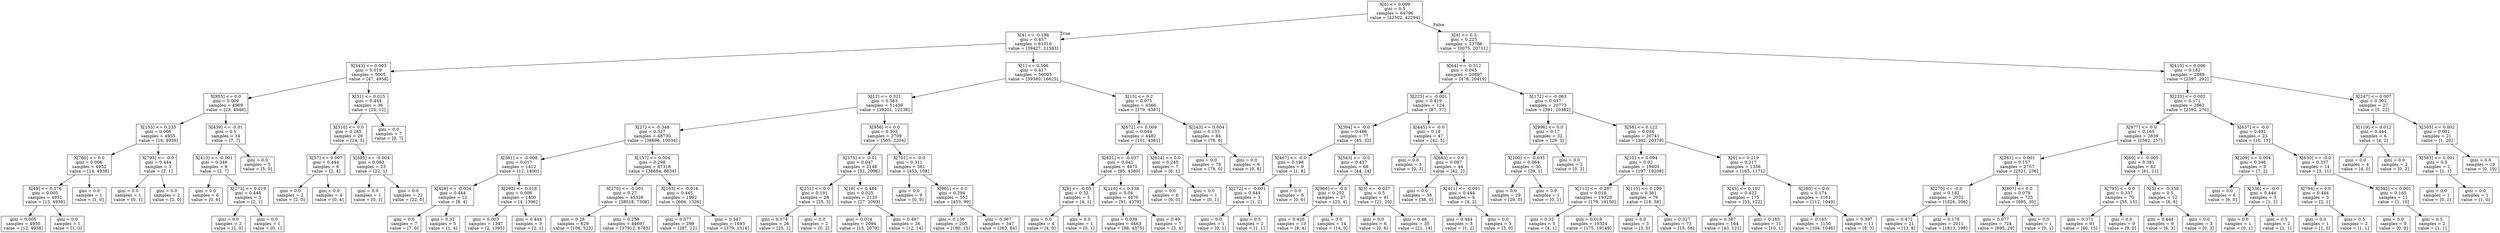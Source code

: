 digraph Tree {
node [shape=box] ;
0 [label="X[6] <= 0.099\ngini = 0.5\nsamples = 84796\nvalue = [42502, 42294]"] ;
1 [label="X[4] <= -0.194\ngini = 0.457\nsamples = 61010\nvalue = [39427, 21583]"] ;
0 -> 1 [labeldistance=2.5, labelangle=45, headlabel="True"] ;
2 [label="X[343] <= 0.003\ngini = 0.019\nsamples = 5005\nvalue = [47, 4958]"] ;
1 -> 2 ;
3 [label="X[955] <= 0.0\ngini = 0.009\nsamples = 4969\nvalue = [23, 4946]"] ;
2 -> 3 ;
4 [label="X[153] <= 0.233\ngini = 0.006\nsamples = 4955\nvalue = [16, 4939]"] ;
3 -> 4 ;
5 [label="X[760] <= 0.0\ngini = 0.006\nsamples = 4952\nvalue = [14, 4938]"] ;
4 -> 5 ;
6 [label="X[49] <= 0.076\ngini = 0.005\nsamples = 4951\nvalue = [13, 4938]"] ;
5 -> 6 ;
7 [label="gini = 0.005\nsamples = 4950\nvalue = [12, 4938]"] ;
6 -> 7 ;
8 [label="gini = 0.0\nsamples = 1\nvalue = [1, 0]"] ;
6 -> 8 ;
9 [label="gini = 0.0\nsamples = 1\nvalue = [1, 0]"] ;
5 -> 9 ;
10 [label="X[793] <= -0.0\ngini = 0.444\nsamples = 3\nvalue = [2, 1]"] ;
4 -> 10 ;
11 [label="gini = 0.0\nsamples = 1\nvalue = [0, 1]"] ;
10 -> 11 ;
12 [label="gini = 0.0\nsamples = 2\nvalue = [2, 0]"] ;
10 -> 12 ;
13 [label="X[439] <= -0.01\ngini = 0.5\nsamples = 14\nvalue = [7, 7]"] ;
3 -> 13 ;
14 [label="X[413] <= -0.001\ngini = 0.346\nsamples = 9\nvalue = [2, 7]"] ;
13 -> 14 ;
15 [label="gini = 0.0\nsamples = 6\nvalue = [0, 6]"] ;
14 -> 15 ;
16 [label="X[273] <= 0.019\ngini = 0.444\nsamples = 3\nvalue = [2, 1]"] ;
14 -> 16 ;
17 [label="gini = 0.0\nsamples = 2\nvalue = [2, 0]"] ;
16 -> 17 ;
18 [label="gini = 0.0\nsamples = 1\nvalue = [0, 1]"] ;
16 -> 18 ;
19 [label="gini = 0.0\nsamples = 5\nvalue = [5, 0]"] ;
13 -> 19 ;
20 [label="X[31] <= 0.015\ngini = 0.444\nsamples = 36\nvalue = [24, 12]"] ;
2 -> 20 ;
21 [label="X[510] <= 0.0\ngini = 0.285\nsamples = 29\nvalue = [24, 5]"] ;
20 -> 21 ;
22 [label="X[57] <= 0.007\ngini = 0.444\nsamples = 6\nvalue = [2, 4]"] ;
21 -> 22 ;
23 [label="gini = 0.0\nsamples = 2\nvalue = [2, 0]"] ;
22 -> 23 ;
24 [label="gini = 0.0\nsamples = 4\nvalue = [0, 4]"] ;
22 -> 24 ;
25 [label="X[595] <= -0.004\ngini = 0.083\nsamples = 23\nvalue = [22, 1]"] ;
21 -> 25 ;
26 [label="gini = 0.0\nsamples = 1\nvalue = [0, 1]"] ;
25 -> 26 ;
27 [label="gini = 0.0\nsamples = 22\nvalue = [22, 0]"] ;
25 -> 27 ;
28 [label="gini = 0.0\nsamples = 7\nvalue = [0, 7]"] ;
20 -> 28 ;
29 [label="X[1] <= 0.506\ngini = 0.417\nsamples = 56005\nvalue = [39380, 16625]"] ;
1 -> 29 ;
30 [label="X[12] <= 0.321\ngini = 0.363\nsamples = 51439\nvalue = [39201, 12238]"] ;
29 -> 30 ;
31 [label="X[27] <= -0.348\ngini = 0.327\nsamples = 48730\nvalue = [38696, 10034]"] ;
30 -> 31 ;
32 [label="X[381] <= -0.008\ngini = 0.017\nsamples = 1412\nvalue = [12, 1400]"] ;
31 -> 32 ;
33 [label="X[428] <= -0.004\ngini = 0.444\nsamples = 12\nvalue = [8, 4]"] ;
32 -> 33 ;
34 [label="gini = 0.0\nsamples = 7\nvalue = [7, 0]"] ;
33 -> 34 ;
35 [label="gini = 0.32\nsamples = 5\nvalue = [1, 4]"] ;
33 -> 35 ;
36 [label="X[293] <= 0.018\ngini = 0.006\nsamples = 1400\nvalue = [4, 1396]"] ;
32 -> 36 ;
37 [label="gini = 0.003\nsamples = 1397\nvalue = [2, 1395]"] ;
36 -> 37 ;
38 [label="gini = 0.444\nsamples = 3\nvalue = [2, 1]"] ;
36 -> 38 ;
39 [label="X[157] <= 0.004\ngini = 0.298\nsamples = 47318\nvalue = [38684, 8634]"] ;
31 -> 39 ;
40 [label="X[270] <= -0.001\ngini = 0.27\nsamples = 45326\nvalue = [38018, 7308]"] ;
39 -> 40 ;
41 [label="gini = 0.28\nsamples = 629\nvalue = [106, 523]"] ;
40 -> 41 ;
42 [label="gini = 0.258\nsamples = 44697\nvalue = [37912, 6785]"] ;
40 -> 42 ;
43 [label="X[163] <= -0.016\ngini = 0.445\nsamples = 1992\nvalue = [666, 1326]"] ;
39 -> 43 ;
44 [label="gini = 0.077\nsamples = 299\nvalue = [287, 12]"] ;
43 -> 44 ;
45 [label="gini = 0.347\nsamples = 1693\nvalue = [379, 1314]"] ;
43 -> 45 ;
46 [label="X[956] <= 0.0\ngini = 0.303\nsamples = 2709\nvalue = [505, 2204]"] ;
30 -> 46 ;
47 [label="X[375] <= -0.01\ngini = 0.047\nsamples = 2148\nvalue = [52, 2096]"] ;
46 -> 47 ;
48 [label="X[251] <= 0.0\ngini = 0.191\nsamples = 28\nvalue = [25, 3]"] ;
47 -> 48 ;
49 [label="gini = 0.074\nsamples = 26\nvalue = [25, 1]"] ;
48 -> 49 ;
50 [label="gini = 0.0\nsamples = 2\nvalue = [0, 2]"] ;
48 -> 50 ;
51 [label="X[18] <= 0.484\ngini = 0.025\nsamples = 2120\nvalue = [27, 2093]"] ;
47 -> 51 ;
52 [label="gini = 0.014\nsamples = 2094\nvalue = [15, 2079]"] ;
51 -> 52 ;
53 [label="gini = 0.497\nsamples = 26\nvalue = [12, 14]"] ;
51 -> 53 ;
54 [label="X[701] <= -0.0\ngini = 0.311\nsamples = 561\nvalue = [453, 108]"] ;
46 -> 54 ;
55 [label="gini = 0.0\nsamples = 9\nvalue = [0, 9]"] ;
54 -> 55 ;
56 [label="X[961] <= 0.0\ngini = 0.294\nsamples = 552\nvalue = [453, 99]"] ;
54 -> 56 ;
57 [label="gini = 0.136\nsamples = 205\nvalue = [190, 15]"] ;
56 -> 57 ;
58 [label="gini = 0.367\nsamples = 347\nvalue = [263, 84]"] ;
56 -> 58 ;
59 [label="X[15] <= 0.2\ngini = 0.075\nsamples = 4566\nvalue = [179, 4387]"] ;
29 -> 59 ;
60 [label="X[672] <= 0.009\ngini = 0.044\nsamples = 4482\nvalue = [101, 4381]"] ;
59 -> 60 ;
61 [label="X[821] <= -0.037\ngini = 0.042\nsamples = 4475\nvalue = [95, 4380]"] ;
60 -> 61 ;
62 [label="X[8] <= -0.05\ngini = 0.32\nsamples = 5\nvalue = [4, 1]"] ;
61 -> 62 ;
63 [label="gini = 0.0\nsamples = 4\nvalue = [4, 0]"] ;
62 -> 63 ;
64 [label="gini = 0.0\nsamples = 1\nvalue = [0, 1]"] ;
62 -> 64 ;
65 [label="X[116] <= 0.138\ngini = 0.04\nsamples = 4470\nvalue = [91, 4379]"] ;
61 -> 65 ;
66 [label="gini = 0.039\nsamples = 4463\nvalue = [88, 4375]"] ;
65 -> 66 ;
67 [label="gini = 0.49\nsamples = 7\nvalue = [3, 4]"] ;
65 -> 67 ;
68 [label="X[624] <= 0.0\ngini = 0.245\nsamples = 7\nvalue = [6, 1]"] ;
60 -> 68 ;
69 [label="gini = 0.0\nsamples = 6\nvalue = [6, 0]"] ;
68 -> 69 ;
70 [label="gini = 0.0\nsamples = 1\nvalue = [0, 1]"] ;
68 -> 70 ;
71 [label="X[243] <= 0.004\ngini = 0.133\nsamples = 84\nvalue = [78, 6]"] ;
59 -> 71 ;
72 [label="gini = 0.0\nsamples = 78\nvalue = [78, 0]"] ;
71 -> 72 ;
73 [label="gini = 0.0\nsamples = 6\nvalue = [0, 6]"] ;
71 -> 73 ;
74 [label="X[4] <= 0.3\ngini = 0.225\nsamples = 23786\nvalue = [3075, 20711]"] ;
0 -> 74 [labeldistance=2.5, labelangle=-45, headlabel="False"] ;
75 [label="X[64] <= -0.312\ngini = 0.045\nsamples = 20897\nvalue = [478, 20419]"] ;
74 -> 75 ;
76 [label="X[225] <= -0.001\ngini = 0.419\nsamples = 124\nvalue = [87, 37]"] ;
75 -> 76 ;
77 [label="X[394] <= -0.0\ngini = 0.486\nsamples = 77\nvalue = [45, 32]"] ;
76 -> 77 ;
78 [label="X[467] <= -0.0\ngini = 0.198\nsamples = 9\nvalue = [1, 8]"] ;
77 -> 78 ;
79 [label="X[272] <= -0.001\ngini = 0.444\nsamples = 3\nvalue = [1, 2]"] ;
78 -> 79 ;
80 [label="gini = 0.0\nsamples = 1\nvalue = [0, 1]"] ;
79 -> 80 ;
81 [label="gini = 0.5\nsamples = 2\nvalue = [1, 1]"] ;
79 -> 81 ;
82 [label="gini = 0.0\nsamples = 6\nvalue = [0, 6]"] ;
78 -> 82 ;
83 [label="X[543] <= -0.0\ngini = 0.457\nsamples = 68\nvalue = [44, 24]"] ;
77 -> 83 ;
84 [label="X[966] <= -0.0\ngini = 0.252\nsamples = 27\nvalue = [23, 4]"] ;
83 -> 84 ;
85 [label="gini = 0.426\nsamples = 13\nvalue = [9, 4]"] ;
84 -> 85 ;
86 [label="gini = 0.0\nsamples = 14\nvalue = [14, 0]"] ;
84 -> 86 ;
87 [label="X[3] <= -0.027\ngini = 0.5\nsamples = 41\nvalue = [21, 20]"] ;
83 -> 87 ;
88 [label="gini = 0.0\nsamples = 6\nvalue = [0, 6]"] ;
87 -> 88 ;
89 [label="gini = 0.48\nsamples = 35\nvalue = [21, 14]"] ;
87 -> 89 ;
90 [label="X[445] <= -0.0\ngini = 0.19\nsamples = 47\nvalue = [42, 5]"] ;
76 -> 90 ;
91 [label="gini = 0.0\nsamples = 3\nvalue = [0, 3]"] ;
90 -> 91 ;
92 [label="X[683] <= 0.0\ngini = 0.087\nsamples = 44\nvalue = [42, 2]"] ;
90 -> 92 ;
93 [label="gini = 0.0\nsamples = 38\nvalue = [38, 0]"] ;
92 -> 93 ;
94 [label="X[411] <= -0.001\ngini = 0.444\nsamples = 6\nvalue = [4, 2]"] ;
92 -> 94 ;
95 [label="gini = 0.444\nsamples = 3\nvalue = [1, 2]"] ;
94 -> 95 ;
96 [label="gini = 0.0\nsamples = 3\nvalue = [3, 0]"] ;
94 -> 96 ;
97 [label="X[172] <= -0.063\ngini = 0.037\nsamples = 20773\nvalue = [391, 20382]"] ;
75 -> 97 ;
98 [label="X[996] <= 0.0\ngini = 0.17\nsamples = 32\nvalue = [29, 3]"] ;
97 -> 98 ;
99 [label="X[200] <= -0.035\ngini = 0.064\nsamples = 30\nvalue = [29, 1]"] ;
98 -> 99 ;
100 [label="gini = 0.0\nsamples = 29\nvalue = [29, 0]"] ;
99 -> 100 ;
101 [label="gini = 0.0\nsamples = 1\nvalue = [0, 1]"] ;
99 -> 101 ;
102 [label="gini = 0.0\nsamples = 2\nvalue = [0, 2]"] ;
98 -> 102 ;
103 [label="X[58] <= 0.122\ngini = 0.034\nsamples = 20741\nvalue = [362, 20379]"] ;
97 -> 103 ;
104 [label="X[10] <= 0.094\ngini = 0.02\nsamples = 19405\nvalue = [197, 19208]"] ;
103 -> 104 ;
105 [label="X[113] <= -0.287\ngini = 0.018\nsamples = 19329\nvalue = [179, 19150]"] ;
104 -> 105 ;
106 [label="gini = 0.32\nsamples = 5\nvalue = [4, 1]"] ;
105 -> 106 ;
107 [label="gini = 0.018\nsamples = 19324\nvalue = [175, 19149]"] ;
105 -> 107 ;
108 [label="X[115] <= 0.109\ngini = 0.361\nsamples = 76\nvalue = [18, 58]"] ;
104 -> 108 ;
109 [label="gini = 0.0\nsamples = 3\nvalue = [3, 0]"] ;
108 -> 109 ;
110 [label="gini = 0.327\nsamples = 73\nvalue = [15, 58]"] ;
108 -> 110 ;
111 [label="X[6] <= 0.219\ngini = 0.217\nsamples = 1336\nvalue = [165, 1171]"] ;
103 -> 111 ;
112 [label="X[45] <= 0.102\ngini = 0.422\nsamples = 175\nvalue = [53, 122]"] ;
111 -> 112 ;
113 [label="gini = 0.387\nsamples = 164\nvalue = [43, 121]"] ;
112 -> 113 ;
114 [label="gini = 0.165\nsamples = 11\nvalue = [10, 1]"] ;
112 -> 114 ;
115 [label="X[280] <= 0.0\ngini = 0.174\nsamples = 1161\nvalue = [112, 1049]"] ;
111 -> 115 ;
116 [label="gini = 0.165\nsamples = 1150\nvalue = [104, 1046]"] ;
115 -> 116 ;
117 [label="gini = 0.397\nsamples = 11\nvalue = [8, 3]"] ;
115 -> 117 ;
118 [label="X[410] <= 0.006\ngini = 0.182\nsamples = 2889\nvalue = [2597, 292]"] ;
74 -> 118 ;
119 [label="X[233] <= 0.002\ngini = 0.171\nsamples = 2862\nvalue = [2592, 270]"] ;
118 -> 119 ;
120 [label="X[977] <= 0.0\ngini = 0.165\nsamples = 2839\nvalue = [2582, 257]"] ;
119 -> 120 ;
121 [label="X[261] <= 0.001\ngini = 0.157\nsamples = 2757\nvalue = [2521, 236]"] ;
120 -> 121 ;
122 [label="X[270] <= -0.0\ngini = 0.182\nsamples = 2032\nvalue = [1826, 206]"] ;
121 -> 122 ;
123 [label="gini = 0.472\nsamples = 21\nvalue = [13, 8]"] ;
122 -> 123 ;
124 [label="gini = 0.178\nsamples = 2011\nvalue = [1813, 198]"] ;
122 -> 124 ;
125 [label="X[807] <= 0.0\ngini = 0.079\nsamples = 725\nvalue = [695, 30]"] ;
121 -> 125 ;
126 [label="gini = 0.077\nsamples = 724\nvalue = [695, 29]"] ;
125 -> 126 ;
127 [label="gini = 0.0\nsamples = 1\nvalue = [0, 1]"] ;
125 -> 127 ;
128 [label="X[60] <= -0.005\ngini = 0.381\nsamples = 82\nvalue = [61, 21]"] ;
120 -> 128 ;
129 [label="X[795] <= 0.0\ngini = 0.337\nsamples = 70\nvalue = [55, 15]"] ;
128 -> 129 ;
130 [label="gini = 0.371\nsamples = 61\nvalue = [46, 15]"] ;
129 -> 130 ;
131 [label="gini = 0.0\nsamples = 9\nvalue = [9, 0]"] ;
129 -> 131 ;
132 [label="X[3] <= -0.359\ngini = 0.5\nsamples = 12\nvalue = [6, 6]"] ;
128 -> 132 ;
133 [label="gini = 0.444\nsamples = 9\nvalue = [6, 3]"] ;
132 -> 133 ;
134 [label="gini = 0.0\nsamples = 3\nvalue = [0, 3]"] ;
132 -> 134 ;
135 [label="X[637] <= -0.0\ngini = 0.491\nsamples = 23\nvalue = [10, 13]"] ;
119 -> 135 ;
136 [label="X[209] <= 0.004\ngini = 0.346\nsamples = 9\nvalue = [7, 2]"] ;
135 -> 136 ;
137 [label="gini = 0.0\nsamples = 6\nvalue = [6, 0]"] ;
136 -> 137 ;
138 [label="X[336] <= -0.0\ngini = 0.444\nsamples = 3\nvalue = [1, 2]"] ;
136 -> 138 ;
139 [label="gini = 0.0\nsamples = 1\nvalue = [0, 1]"] ;
138 -> 139 ;
140 [label="gini = 0.5\nsamples = 2\nvalue = [1, 1]"] ;
138 -> 140 ;
141 [label="X[630] <= -0.0\ngini = 0.337\nsamples = 14\nvalue = [3, 11]"] ;
135 -> 141 ;
142 [label="X[794] <= 0.0\ngini = 0.444\nsamples = 3\nvalue = [2, 1]"] ;
141 -> 142 ;
143 [label="gini = 0.0\nsamples = 1\nvalue = [1, 0]"] ;
142 -> 143 ;
144 [label="gini = 0.5\nsamples = 2\nvalue = [1, 1]"] ;
142 -> 144 ;
145 [label="X[345] <= 0.001\ngini = 0.165\nsamples = 11\nvalue = [1, 10]"] ;
141 -> 145 ;
146 [label="gini = 0.0\nsamples = 9\nvalue = [0, 9]"] ;
145 -> 146 ;
147 [label="gini = 0.5\nsamples = 2\nvalue = [1, 1]"] ;
145 -> 147 ;
148 [label="X[247] <= 0.007\ngini = 0.302\nsamples = 27\nvalue = [5, 22]"] ;
118 -> 148 ;
149 [label="X[119] <= 0.012\ngini = 0.444\nsamples = 6\nvalue = [4, 2]"] ;
148 -> 149 ;
150 [label="gini = 0.0\nsamples = 4\nvalue = [4, 0]"] ;
149 -> 150 ;
151 [label="gini = 0.0\nsamples = 2\nvalue = [0, 2]"] ;
149 -> 151 ;
152 [label="X[305] <= 0.002\ngini = 0.091\nsamples = 21\nvalue = [1, 20]"] ;
148 -> 152 ;
153 [label="X[583] <= 0.001\ngini = 0.5\nsamples = 2\nvalue = [1, 1]"] ;
152 -> 153 ;
154 [label="gini = 0.0\nsamples = 1\nvalue = [0, 1]"] ;
153 -> 154 ;
155 [label="gini = 0.0\nsamples = 1\nvalue = [1, 0]"] ;
153 -> 155 ;
156 [label="gini = 0.0\nsamples = 19\nvalue = [0, 19]"] ;
152 -> 156 ;
}
